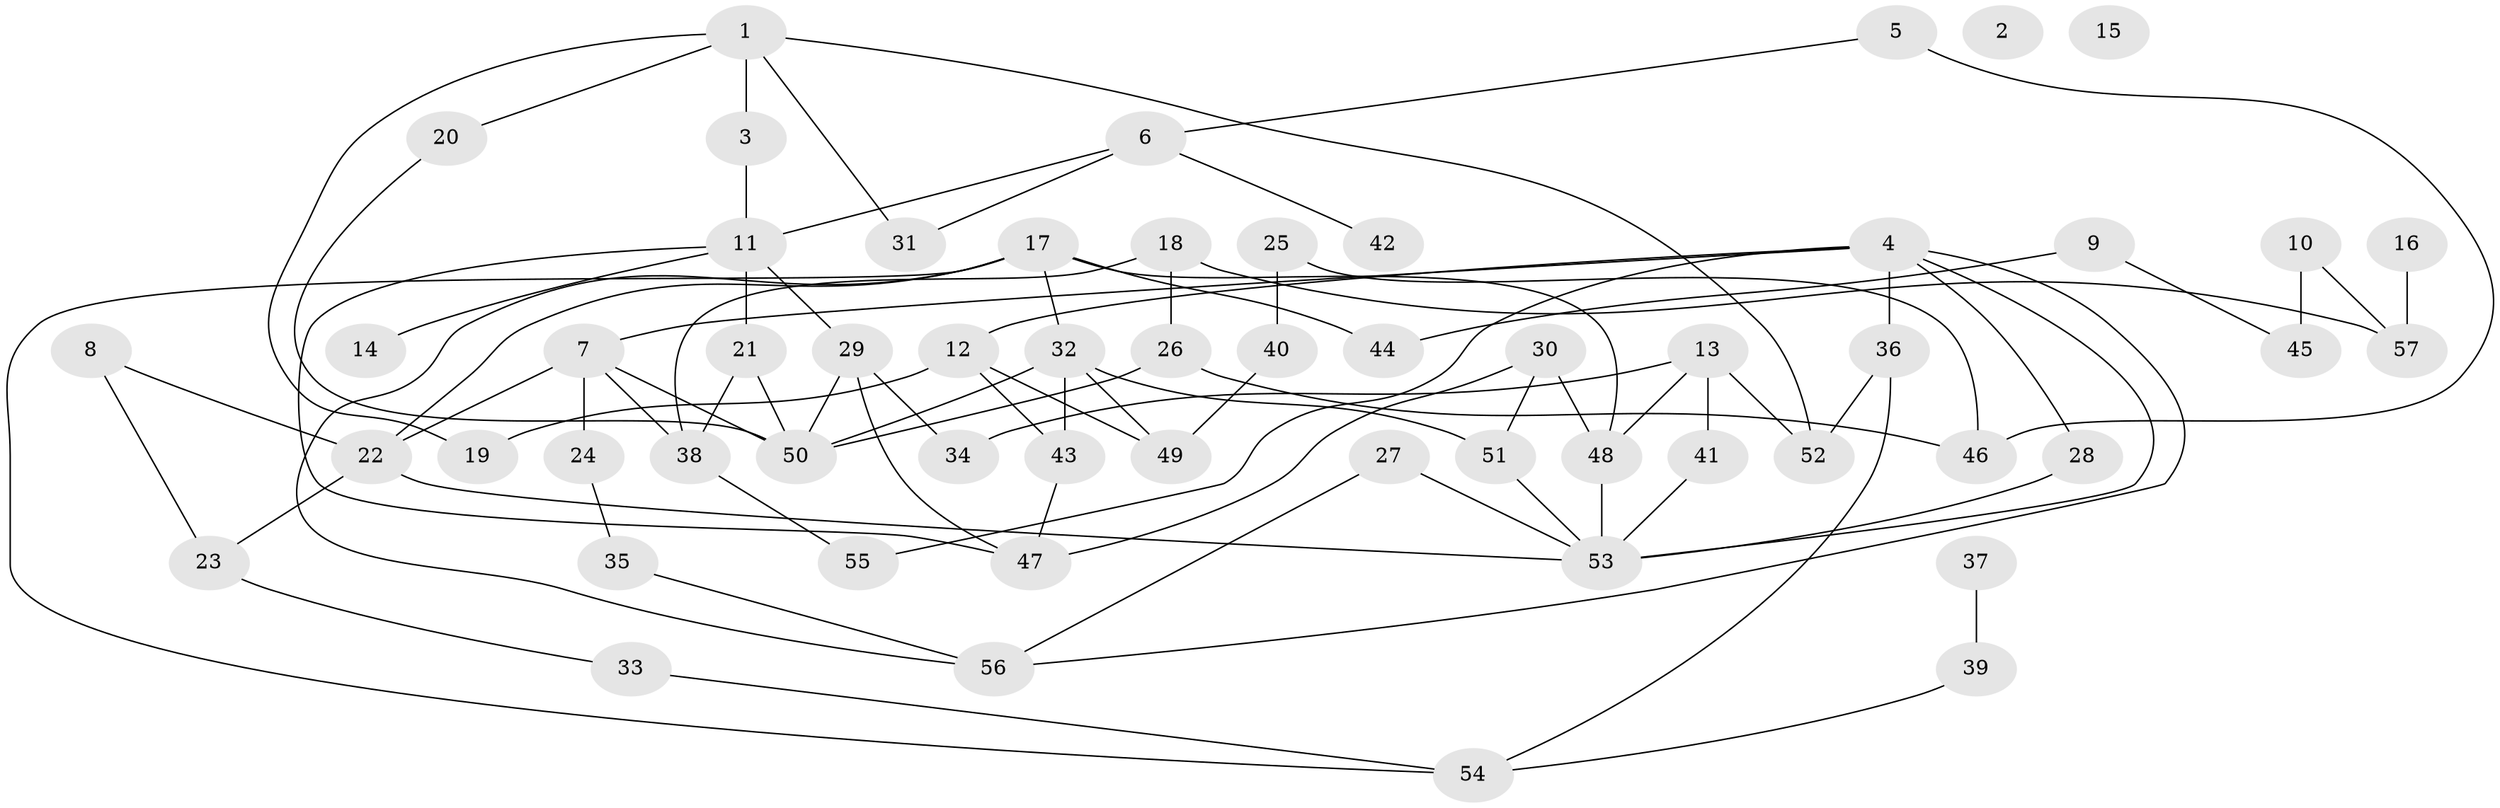 // Generated by graph-tools (version 1.1) at 2025/33/03/09/25 02:33:42]
// undirected, 57 vertices, 85 edges
graph export_dot {
graph [start="1"]
  node [color=gray90,style=filled];
  1;
  2;
  3;
  4;
  5;
  6;
  7;
  8;
  9;
  10;
  11;
  12;
  13;
  14;
  15;
  16;
  17;
  18;
  19;
  20;
  21;
  22;
  23;
  24;
  25;
  26;
  27;
  28;
  29;
  30;
  31;
  32;
  33;
  34;
  35;
  36;
  37;
  38;
  39;
  40;
  41;
  42;
  43;
  44;
  45;
  46;
  47;
  48;
  49;
  50;
  51;
  52;
  53;
  54;
  55;
  56;
  57;
  1 -- 3;
  1 -- 19;
  1 -- 20;
  1 -- 31;
  1 -- 52;
  3 -- 11;
  4 -- 7;
  4 -- 12;
  4 -- 28;
  4 -- 36;
  4 -- 53;
  4 -- 55;
  4 -- 56;
  5 -- 6;
  5 -- 46;
  6 -- 11;
  6 -- 31;
  6 -- 42;
  7 -- 22;
  7 -- 24;
  7 -- 38;
  7 -- 50;
  8 -- 22;
  8 -- 23;
  9 -- 44;
  9 -- 45;
  10 -- 45;
  10 -- 57;
  11 -- 14;
  11 -- 21;
  11 -- 29;
  11 -- 47;
  12 -- 19;
  12 -- 43;
  12 -- 49;
  13 -- 34;
  13 -- 41;
  13 -- 48;
  13 -- 52;
  16 -- 57;
  17 -- 22;
  17 -- 32;
  17 -- 44;
  17 -- 48;
  17 -- 54;
  17 -- 56;
  18 -- 26;
  18 -- 38;
  18 -- 57;
  20 -- 50;
  21 -- 38;
  21 -- 50;
  22 -- 23;
  22 -- 53;
  23 -- 33;
  24 -- 35;
  25 -- 40;
  25 -- 46;
  26 -- 46;
  26 -- 50;
  27 -- 53;
  27 -- 56;
  28 -- 53;
  29 -- 34;
  29 -- 47;
  29 -- 50;
  30 -- 47;
  30 -- 48;
  30 -- 51;
  32 -- 43;
  32 -- 49;
  32 -- 50;
  32 -- 51;
  33 -- 54;
  35 -- 56;
  36 -- 52;
  36 -- 54;
  37 -- 39;
  38 -- 55;
  39 -- 54;
  40 -- 49;
  41 -- 53;
  43 -- 47;
  48 -- 53;
  51 -- 53;
}
